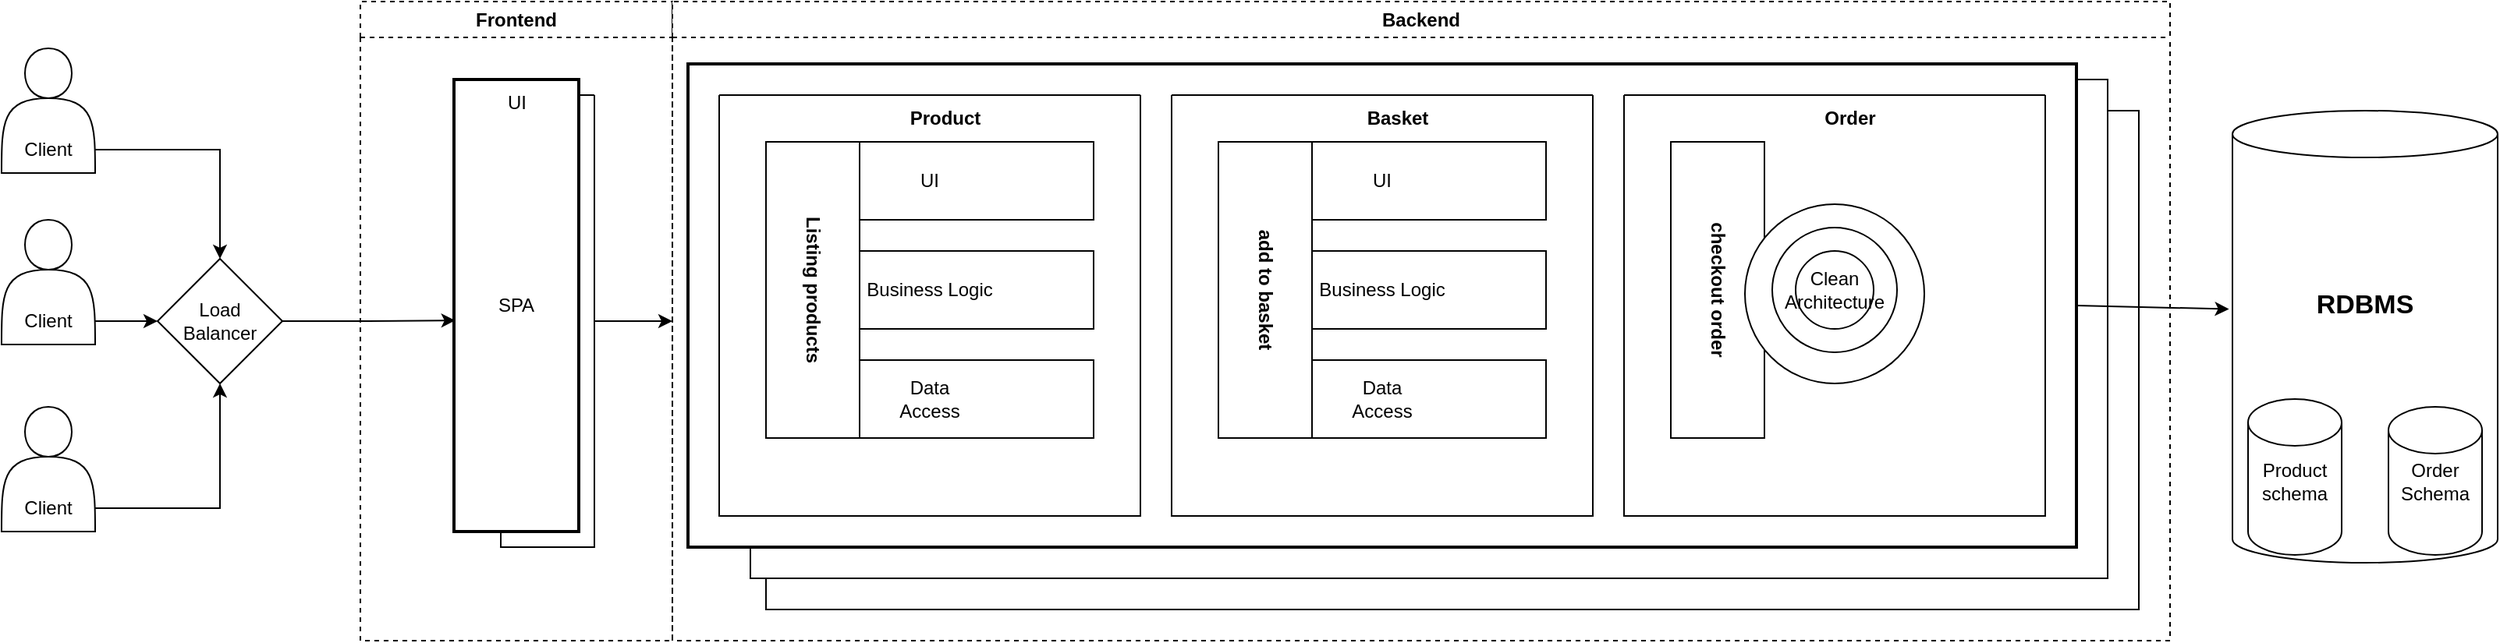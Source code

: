 <mxfile version="28.2.3">
  <diagram id="-d0Arc0Nd3IUl-ldq8RT" name="Trang-2">
    <mxGraphModel dx="1906" dy="1013" grid="1" gridSize="10" guides="1" tooltips="1" connect="1" arrows="1" fold="1" page="1" pageScale="1" pageWidth="2339" pageHeight="3300" math="0" shadow="0">
      <root>
        <mxCell id="0" />
        <mxCell id="1" parent="0" />
        <mxCell id="Cgip8eD-Sp_IvrU8N9wj-63" value="" style="rounded=0;whiteSpace=wrap;html=1;" parent="1" vertex="1">
          <mxGeometry x="670" y="180" width="880" height="320" as="geometry" />
        </mxCell>
        <mxCell id="Cgip8eD-Sp_IvrU8N9wj-62" value="" style="rounded=0;whiteSpace=wrap;html=1;" parent="1" vertex="1">
          <mxGeometry x="660" y="160" width="870" height="320" as="geometry" />
        </mxCell>
        <mxCell id="Cgip8eD-Sp_IvrU8N9wj-61" value="" style="rounded=0;whiteSpace=wrap;html=1;strokeWidth=2;" parent="1" vertex="1">
          <mxGeometry x="620" y="150" width="890" height="310" as="geometry" />
        </mxCell>
        <mxCell id="Cgip8eD-Sp_IvrU8N9wj-2" value="" style="shape=actor;whiteSpace=wrap;html=1;" parent="1" vertex="1">
          <mxGeometry x="180" y="140" width="60" height="80" as="geometry" />
        </mxCell>
        <mxCell id="Cgip8eD-Sp_IvrU8N9wj-3" value="" style="shape=actor;whiteSpace=wrap;html=1;" parent="1" vertex="1">
          <mxGeometry x="180" y="250" width="60" height="80" as="geometry" />
        </mxCell>
        <mxCell id="Cgip8eD-Sp_IvrU8N9wj-4" value="" style="shape=actor;whiteSpace=wrap;html=1;" parent="1" vertex="1">
          <mxGeometry x="180" y="370" width="60" height="80" as="geometry" />
        </mxCell>
        <mxCell id="Cgip8eD-Sp_IvrU8N9wj-9" value="" style="edgeStyle=orthogonalEdgeStyle;rounded=0;orthogonalLoop=1;jettySize=auto;html=1;" parent="1" source="Cgip8eD-Sp_IvrU8N9wj-5" target="Cgip8eD-Sp_IvrU8N9wj-8" edge="1">
          <mxGeometry relative="1" as="geometry" />
        </mxCell>
        <mxCell id="Cgip8eD-Sp_IvrU8N9wj-5" value="Client" style="text;html=1;align=center;verticalAlign=middle;whiteSpace=wrap;rounded=0;" parent="1" vertex="1">
          <mxGeometry x="180" y="190" width="60" height="30" as="geometry" />
        </mxCell>
        <mxCell id="Cgip8eD-Sp_IvrU8N9wj-10" style="edgeStyle=orthogonalEdgeStyle;rounded=0;orthogonalLoop=1;jettySize=auto;html=1;entryX=0;entryY=0.5;entryDx=0;entryDy=0;" parent="1" source="Cgip8eD-Sp_IvrU8N9wj-6" target="Cgip8eD-Sp_IvrU8N9wj-8" edge="1">
          <mxGeometry relative="1" as="geometry" />
        </mxCell>
        <mxCell id="Cgip8eD-Sp_IvrU8N9wj-6" value="Client" style="text;html=1;align=center;verticalAlign=middle;whiteSpace=wrap;rounded=0;" parent="1" vertex="1">
          <mxGeometry x="180" y="300" width="60" height="30" as="geometry" />
        </mxCell>
        <mxCell id="Cgip8eD-Sp_IvrU8N9wj-11" style="edgeStyle=orthogonalEdgeStyle;rounded=0;orthogonalLoop=1;jettySize=auto;html=1;entryX=0.5;entryY=1;entryDx=0;entryDy=0;" parent="1" source="Cgip8eD-Sp_IvrU8N9wj-7" target="Cgip8eD-Sp_IvrU8N9wj-8" edge="1">
          <mxGeometry relative="1" as="geometry" />
        </mxCell>
        <mxCell id="Cgip8eD-Sp_IvrU8N9wj-7" value="Client" style="text;html=1;align=center;verticalAlign=middle;whiteSpace=wrap;rounded=0;" parent="1" vertex="1">
          <mxGeometry x="180" y="420" width="60" height="30" as="geometry" />
        </mxCell>
        <mxCell id="Cgip8eD-Sp_IvrU8N9wj-8" value="Load&lt;br&gt;Balancer" style="rhombus;whiteSpace=wrap;html=1;" parent="1" vertex="1">
          <mxGeometry x="280" y="275" width="80" height="80" as="geometry" />
        </mxCell>
        <mxCell id="Cgip8eD-Sp_IvrU8N9wj-12" value="Frontend" style="swimlane;whiteSpace=wrap;html=1;dashed=1;" parent="1" vertex="1">
          <mxGeometry x="410" y="110" width="200" height="410" as="geometry" />
        </mxCell>
        <mxCell id="Cgip8eD-Sp_IvrU8N9wj-13" value="" style="swimlane;startSize=0;" parent="Cgip8eD-Sp_IvrU8N9wj-12" vertex="1">
          <mxGeometry x="90" y="60" width="60" height="290" as="geometry" />
        </mxCell>
        <mxCell id="Cgip8eD-Sp_IvrU8N9wj-17" value="" style="rounded=0;whiteSpace=wrap;html=1;strokeWidth=2;" parent="Cgip8eD-Sp_IvrU8N9wj-13" vertex="1">
          <mxGeometry x="-30" y="-10" width="80" height="290" as="geometry" />
        </mxCell>
        <mxCell id="Cgip8eD-Sp_IvrU8N9wj-14" value="UI" style="text;html=1;align=center;verticalAlign=middle;resizable=0;points=[];autosize=1;strokeColor=none;fillColor=none;" parent="Cgip8eD-Sp_IvrU8N9wj-13" vertex="1">
          <mxGeometry x="-10" y="-10" width="40" height="30" as="geometry" />
        </mxCell>
        <mxCell id="Cgip8eD-Sp_IvrU8N9wj-20" value="SPA" style="text;html=1;align=center;verticalAlign=middle;whiteSpace=wrap;rounded=0;" parent="Cgip8eD-Sp_IvrU8N9wj-13" vertex="1">
          <mxGeometry x="-20" y="120" width="60" height="30" as="geometry" />
        </mxCell>
        <mxCell id="Cgip8eD-Sp_IvrU8N9wj-19" style="edgeStyle=orthogonalEdgeStyle;rounded=0;orthogonalLoop=1;jettySize=auto;html=1;entryX=0.011;entryY=0.533;entryDx=0;entryDy=0;entryPerimeter=0;" parent="1" source="Cgip8eD-Sp_IvrU8N9wj-8" target="Cgip8eD-Sp_IvrU8N9wj-17" edge="1">
          <mxGeometry relative="1" as="geometry" />
        </mxCell>
        <mxCell id="Cgip8eD-Sp_IvrU8N9wj-21" value="Backend" style="swimlane;whiteSpace=wrap;html=1;dashed=1;" parent="1" vertex="1">
          <mxGeometry x="610" y="110" width="960" height="410" as="geometry" />
        </mxCell>
        <mxCell id="Cgip8eD-Sp_IvrU8N9wj-28" value="" style="swimlane;startSize=0;" parent="Cgip8eD-Sp_IvrU8N9wj-21" vertex="1">
          <mxGeometry x="30" y="60" width="270" height="270" as="geometry" />
        </mxCell>
        <mxCell id="Cgip8eD-Sp_IvrU8N9wj-26" value="&lt;b&gt;Product&lt;/b&gt;" style="text;html=1;align=center;verticalAlign=middle;whiteSpace=wrap;rounded=0;" parent="Cgip8eD-Sp_IvrU8N9wj-28" vertex="1">
          <mxGeometry x="115" width="60" height="30" as="geometry" />
        </mxCell>
        <mxCell id="Cgip8eD-Sp_IvrU8N9wj-24" value="UI" style="rounded=0;whiteSpace=wrap;html=1;" parent="Cgip8eD-Sp_IvrU8N9wj-28" vertex="1">
          <mxGeometry x="30" y="30" width="210" height="50" as="geometry" />
        </mxCell>
        <mxCell id="Cgip8eD-Sp_IvrU8N9wj-29" value="Business Logic" style="rounded=0;whiteSpace=wrap;html=1;" parent="Cgip8eD-Sp_IvrU8N9wj-28" vertex="1">
          <mxGeometry x="30" y="100" width="210" height="50" as="geometry" />
        </mxCell>
        <mxCell id="Cgip8eD-Sp_IvrU8N9wj-30" value="Data&lt;br&gt;Access" style="rounded=0;whiteSpace=wrap;html=1;" parent="Cgip8eD-Sp_IvrU8N9wj-28" vertex="1">
          <mxGeometry x="30" y="170" width="210" height="50" as="geometry" />
        </mxCell>
        <mxCell id="Cgip8eD-Sp_IvrU8N9wj-31" value="" style="rounded=0;whiteSpace=wrap;html=1;" parent="Cgip8eD-Sp_IvrU8N9wj-28" vertex="1">
          <mxGeometry x="30" y="30" width="60" height="190" as="geometry" />
        </mxCell>
        <mxCell id="Cgip8eD-Sp_IvrU8N9wj-32" value="&lt;b&gt;Listing products&lt;/b&gt;" style="text;html=1;align=center;verticalAlign=middle;whiteSpace=wrap;rounded=0;rotation=90;" parent="Cgip8eD-Sp_IvrU8N9wj-28" vertex="1">
          <mxGeometry x="10" y="110" width="100" height="30" as="geometry" />
        </mxCell>
        <mxCell id="Cgip8eD-Sp_IvrU8N9wj-33" value="" style="swimlane;startSize=0;" parent="Cgip8eD-Sp_IvrU8N9wj-21" vertex="1">
          <mxGeometry x="320" y="60" width="270" height="270" as="geometry" />
        </mxCell>
        <mxCell id="Cgip8eD-Sp_IvrU8N9wj-34" value="&lt;b&gt;Basket&lt;/b&gt;" style="text;html=1;align=center;verticalAlign=middle;whiteSpace=wrap;rounded=0;" parent="Cgip8eD-Sp_IvrU8N9wj-33" vertex="1">
          <mxGeometry x="115" width="60" height="30" as="geometry" />
        </mxCell>
        <mxCell id="Cgip8eD-Sp_IvrU8N9wj-35" value="UI" style="rounded=0;whiteSpace=wrap;html=1;" parent="Cgip8eD-Sp_IvrU8N9wj-33" vertex="1">
          <mxGeometry x="30" y="30" width="210" height="50" as="geometry" />
        </mxCell>
        <mxCell id="Cgip8eD-Sp_IvrU8N9wj-36" value="Business Logic" style="rounded=0;whiteSpace=wrap;html=1;" parent="Cgip8eD-Sp_IvrU8N9wj-33" vertex="1">
          <mxGeometry x="30" y="100" width="210" height="50" as="geometry" />
        </mxCell>
        <mxCell id="Cgip8eD-Sp_IvrU8N9wj-37" value="Data&lt;br&gt;Access" style="rounded=0;whiteSpace=wrap;html=1;" parent="Cgip8eD-Sp_IvrU8N9wj-33" vertex="1">
          <mxGeometry x="30" y="170" width="210" height="50" as="geometry" />
        </mxCell>
        <mxCell id="Cgip8eD-Sp_IvrU8N9wj-38" value="" style="rounded=0;whiteSpace=wrap;html=1;" parent="Cgip8eD-Sp_IvrU8N9wj-33" vertex="1">
          <mxGeometry x="30" y="30" width="60" height="190" as="geometry" />
        </mxCell>
        <mxCell id="Cgip8eD-Sp_IvrU8N9wj-39" value="&lt;b&gt;add to basket&lt;/b&gt;" style="text;html=1;align=center;verticalAlign=middle;whiteSpace=wrap;rounded=0;rotation=90;" parent="Cgip8eD-Sp_IvrU8N9wj-33" vertex="1">
          <mxGeometry x="10" y="110" width="100" height="30" as="geometry" />
        </mxCell>
        <mxCell id="Cgip8eD-Sp_IvrU8N9wj-40" value="" style="swimlane;startSize=0;" parent="Cgip8eD-Sp_IvrU8N9wj-21" vertex="1">
          <mxGeometry x="610" y="60" width="270" height="270" as="geometry" />
        </mxCell>
        <mxCell id="Cgip8eD-Sp_IvrU8N9wj-41" value="&lt;b&gt;Order&lt;/b&gt;" style="text;html=1;align=center;verticalAlign=middle;whiteSpace=wrap;rounded=0;" parent="Cgip8eD-Sp_IvrU8N9wj-40" vertex="1">
          <mxGeometry x="115" width="60" height="30" as="geometry" />
        </mxCell>
        <mxCell id="Cgip8eD-Sp_IvrU8N9wj-45" value="" style="rounded=0;whiteSpace=wrap;html=1;" parent="Cgip8eD-Sp_IvrU8N9wj-40" vertex="1">
          <mxGeometry x="30" y="30" width="60" height="190" as="geometry" />
        </mxCell>
        <mxCell id="Cgip8eD-Sp_IvrU8N9wj-46" value="&lt;b&gt;checkout order&lt;/b&gt;" style="text;html=1;align=center;verticalAlign=middle;whiteSpace=wrap;rounded=0;rotation=90;" parent="Cgip8eD-Sp_IvrU8N9wj-40" vertex="1">
          <mxGeometry x="10" y="110" width="100" height="30" as="geometry" />
        </mxCell>
        <mxCell id="Cgip8eD-Sp_IvrU8N9wj-47" value="" style="ellipse;whiteSpace=wrap;html=1;aspect=fixed;" parent="Cgip8eD-Sp_IvrU8N9wj-40" vertex="1">
          <mxGeometry x="77.5" y="70" width="115" height="115" as="geometry" />
        </mxCell>
        <mxCell id="Cgip8eD-Sp_IvrU8N9wj-48" value="" style="ellipse;whiteSpace=wrap;html=1;aspect=fixed;" parent="Cgip8eD-Sp_IvrU8N9wj-40" vertex="1">
          <mxGeometry x="95" y="85" width="80" height="80" as="geometry" />
        </mxCell>
        <mxCell id="Cgip8eD-Sp_IvrU8N9wj-49" value="" style="ellipse;whiteSpace=wrap;html=1;aspect=fixed;" parent="Cgip8eD-Sp_IvrU8N9wj-40" vertex="1">
          <mxGeometry x="110" y="100" width="50" height="50" as="geometry" />
        </mxCell>
        <mxCell id="Cgip8eD-Sp_IvrU8N9wj-50" value="Clean&lt;br&gt;Architecture" style="text;html=1;align=center;verticalAlign=middle;whiteSpace=wrap;rounded=0;" parent="Cgip8eD-Sp_IvrU8N9wj-40" vertex="1">
          <mxGeometry x="105" y="110" width="60" height="30" as="geometry" />
        </mxCell>
        <mxCell id="Cgip8eD-Sp_IvrU8N9wj-51" value="" style="shape=cylinder3;whiteSpace=wrap;html=1;boundedLbl=1;backgroundOutline=1;size=15;" parent="1" vertex="1">
          <mxGeometry x="1610" y="180" width="170" height="290" as="geometry" />
        </mxCell>
        <mxCell id="Cgip8eD-Sp_IvrU8N9wj-53" value="&lt;b&gt;&lt;font style=&quot;font-size: 17px;&quot;&gt;RDBMS&lt;/font&gt;&lt;/b&gt;" style="text;html=1;align=center;verticalAlign=middle;whiteSpace=wrap;rounded=0;" parent="1" vertex="1">
          <mxGeometry x="1665" y="290" width="60" height="30" as="geometry" />
        </mxCell>
        <mxCell id="Cgip8eD-Sp_IvrU8N9wj-54" value="" style="shape=cylinder3;whiteSpace=wrap;html=1;boundedLbl=1;backgroundOutline=1;size=15;" parent="1" vertex="1">
          <mxGeometry x="1620" y="365" width="60" height="100" as="geometry" />
        </mxCell>
        <mxCell id="Cgip8eD-Sp_IvrU8N9wj-55" value="" style="shape=cylinder3;whiteSpace=wrap;html=1;boundedLbl=1;backgroundOutline=1;size=15;" parent="1" vertex="1">
          <mxGeometry x="1710" y="370" width="60" height="95" as="geometry" />
        </mxCell>
        <mxCell id="Cgip8eD-Sp_IvrU8N9wj-56" value="Product&lt;br&gt;schema" style="text;html=1;align=center;verticalAlign=middle;whiteSpace=wrap;rounded=0;" parent="1" vertex="1">
          <mxGeometry x="1620" y="402.5" width="60" height="30" as="geometry" />
        </mxCell>
        <mxCell id="Cgip8eD-Sp_IvrU8N9wj-57" value="Order&lt;br&gt;Schema" style="text;html=1;align=center;verticalAlign=middle;whiteSpace=wrap;rounded=0;" parent="1" vertex="1">
          <mxGeometry x="1710" y="402.5" width="60" height="30" as="geometry" />
        </mxCell>
        <mxCell id="Cgip8eD-Sp_IvrU8N9wj-64" value="" style="endArrow=classic;html=1;rounded=0;exitX=1;exitY=0.5;exitDx=0;exitDy=0;entryX=0;entryY=0.5;entryDx=0;entryDy=0;" parent="1" source="Cgip8eD-Sp_IvrU8N9wj-13" target="Cgip8eD-Sp_IvrU8N9wj-21" edge="1">
          <mxGeometry width="50" height="50" relative="1" as="geometry">
            <mxPoint x="620" y="670" as="sourcePoint" />
            <mxPoint x="670" y="620" as="targetPoint" />
          </mxGeometry>
        </mxCell>
        <mxCell id="Cgip8eD-Sp_IvrU8N9wj-65" value="" style="endArrow=classic;html=1;rounded=0;exitX=1;exitY=0.5;exitDx=0;exitDy=0;entryX=-0.013;entryY=0.439;entryDx=0;entryDy=0;entryPerimeter=0;" parent="1" source="Cgip8eD-Sp_IvrU8N9wj-61" target="Cgip8eD-Sp_IvrU8N9wj-51" edge="1">
          <mxGeometry width="50" height="50" relative="1" as="geometry">
            <mxPoint x="1570" y="620" as="sourcePoint" />
            <mxPoint x="1620" y="570" as="targetPoint" />
          </mxGeometry>
        </mxCell>
      </root>
    </mxGraphModel>
  </diagram>
</mxfile>
